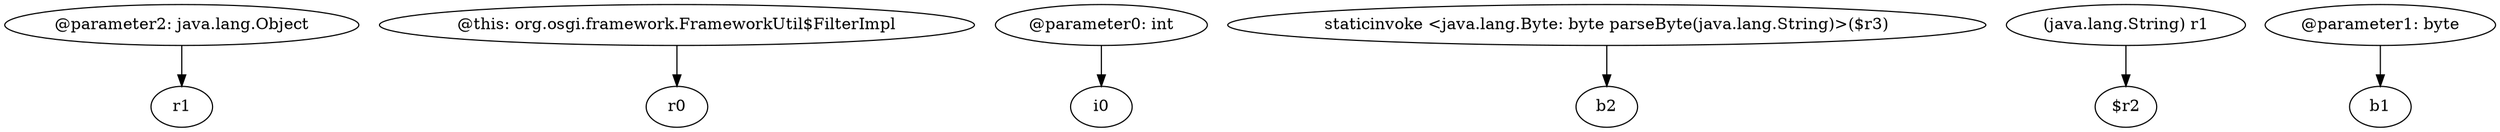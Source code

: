 digraph g {
0[label="@parameter2: java.lang.Object"]
1[label="r1"]
0->1[label=""]
2[label="@this: org.osgi.framework.FrameworkUtil$FilterImpl"]
3[label="r0"]
2->3[label=""]
4[label="@parameter0: int"]
5[label="i0"]
4->5[label=""]
6[label="staticinvoke <java.lang.Byte: byte parseByte(java.lang.String)>($r3)"]
7[label="b2"]
6->7[label=""]
8[label="(java.lang.String) r1"]
9[label="$r2"]
8->9[label=""]
10[label="@parameter1: byte"]
11[label="b1"]
10->11[label=""]
}